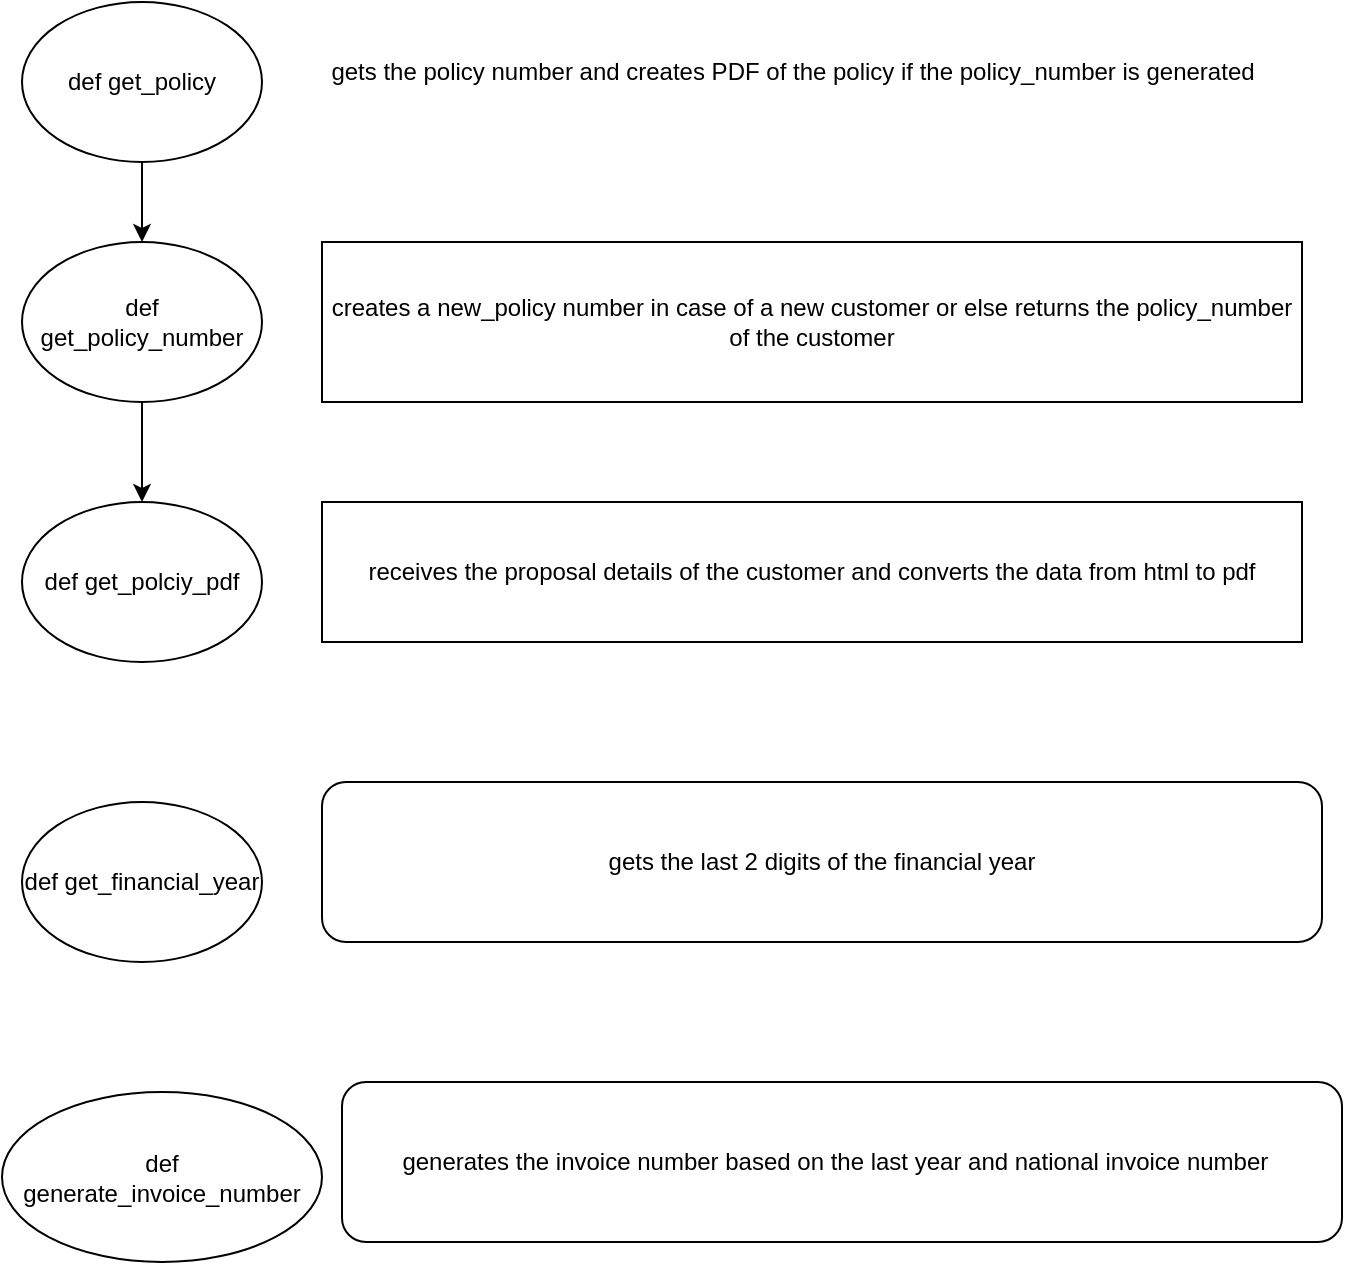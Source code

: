 <mxfile version="21.1.4" type="github">
  <diagram name="Page-1" id="6Xz4SY9pwsw7d9KYItmx">
    <mxGraphModel dx="808" dy="434" grid="1" gridSize="10" guides="1" tooltips="1" connect="1" arrows="1" fold="1" page="1" pageScale="1" pageWidth="827" pageHeight="1169" math="0" shadow="0">
      <root>
        <mxCell id="0" />
        <mxCell id="1" parent="0" />
        <mxCell id="_gqqIWw2nxhheCcT93fU-1" value="def get_policy" style="ellipse;whiteSpace=wrap;html=1;" vertex="1" parent="1">
          <mxGeometry x="80" y="40" width="120" height="80" as="geometry" />
        </mxCell>
        <mxCell id="_gqqIWw2nxhheCcT93fU-2" value="gets the policy number and creates PDF of the policy if the policy_number is generated" style="text;html=1;align=center;verticalAlign=middle;resizable=0;points=[];autosize=1;strokeColor=none;fillColor=none;" vertex="1" parent="1">
          <mxGeometry x="220" y="60" width="490" height="30" as="geometry" />
        </mxCell>
        <mxCell id="_gqqIWw2nxhheCcT93fU-3" value="" style="endArrow=classic;html=1;rounded=0;exitX=0.5;exitY=1;exitDx=0;exitDy=0;" edge="1" parent="1" source="_gqqIWw2nxhheCcT93fU-1">
          <mxGeometry width="50" height="50" relative="1" as="geometry">
            <mxPoint x="380" y="270" as="sourcePoint" />
            <mxPoint x="140" y="160" as="targetPoint" />
          </mxGeometry>
        </mxCell>
        <mxCell id="_gqqIWw2nxhheCcT93fU-4" value="def get_policy_number" style="ellipse;whiteSpace=wrap;html=1;" vertex="1" parent="1">
          <mxGeometry x="80" y="160" width="120" height="80" as="geometry" />
        </mxCell>
        <mxCell id="_gqqIWw2nxhheCcT93fU-5" value="creates a new_policy number in case of a new customer or else returns the policy_number of the customer" style="rounded=0;whiteSpace=wrap;html=1;" vertex="1" parent="1">
          <mxGeometry x="230" y="160" width="490" height="80" as="geometry" />
        </mxCell>
        <mxCell id="_gqqIWw2nxhheCcT93fU-6" value="" style="endArrow=classic;html=1;rounded=0;exitX=0.5;exitY=1;exitDx=0;exitDy=0;" edge="1" parent="1" source="_gqqIWw2nxhheCcT93fU-4">
          <mxGeometry width="50" height="50" relative="1" as="geometry">
            <mxPoint x="380" y="250" as="sourcePoint" />
            <mxPoint x="140" y="290" as="targetPoint" />
          </mxGeometry>
        </mxCell>
        <mxCell id="_gqqIWw2nxhheCcT93fU-7" value="def get_polciy_pdf" style="ellipse;whiteSpace=wrap;html=1;" vertex="1" parent="1">
          <mxGeometry x="80" y="290" width="120" height="80" as="geometry" />
        </mxCell>
        <mxCell id="_gqqIWw2nxhheCcT93fU-8" value="receives the proposal details of the customer and converts the data from html to pdf" style="rounded=0;whiteSpace=wrap;html=1;" vertex="1" parent="1">
          <mxGeometry x="230" y="290" width="490" height="70" as="geometry" />
        </mxCell>
        <mxCell id="_gqqIWw2nxhheCcT93fU-9" value="def get_financial_year" style="ellipse;whiteSpace=wrap;html=1;" vertex="1" parent="1">
          <mxGeometry x="80" y="440" width="120" height="80" as="geometry" />
        </mxCell>
        <mxCell id="_gqqIWw2nxhheCcT93fU-10" value="gets the last 2 digits of the financial year" style="rounded=1;whiteSpace=wrap;html=1;" vertex="1" parent="1">
          <mxGeometry x="230" y="430" width="500" height="80" as="geometry" />
        </mxCell>
        <mxCell id="_gqqIWw2nxhheCcT93fU-11" value="def generate_invoice_number" style="ellipse;whiteSpace=wrap;html=1;" vertex="1" parent="1">
          <mxGeometry x="70" y="585" width="160" height="85" as="geometry" />
        </mxCell>
        <mxCell id="_gqqIWw2nxhheCcT93fU-12" value="generates the invoice number based on the last year and national invoice number&amp;nbsp;&amp;nbsp;" style="rounded=1;whiteSpace=wrap;html=1;" vertex="1" parent="1">
          <mxGeometry x="240" y="580" width="500" height="80" as="geometry" />
        </mxCell>
      </root>
    </mxGraphModel>
  </diagram>
</mxfile>
